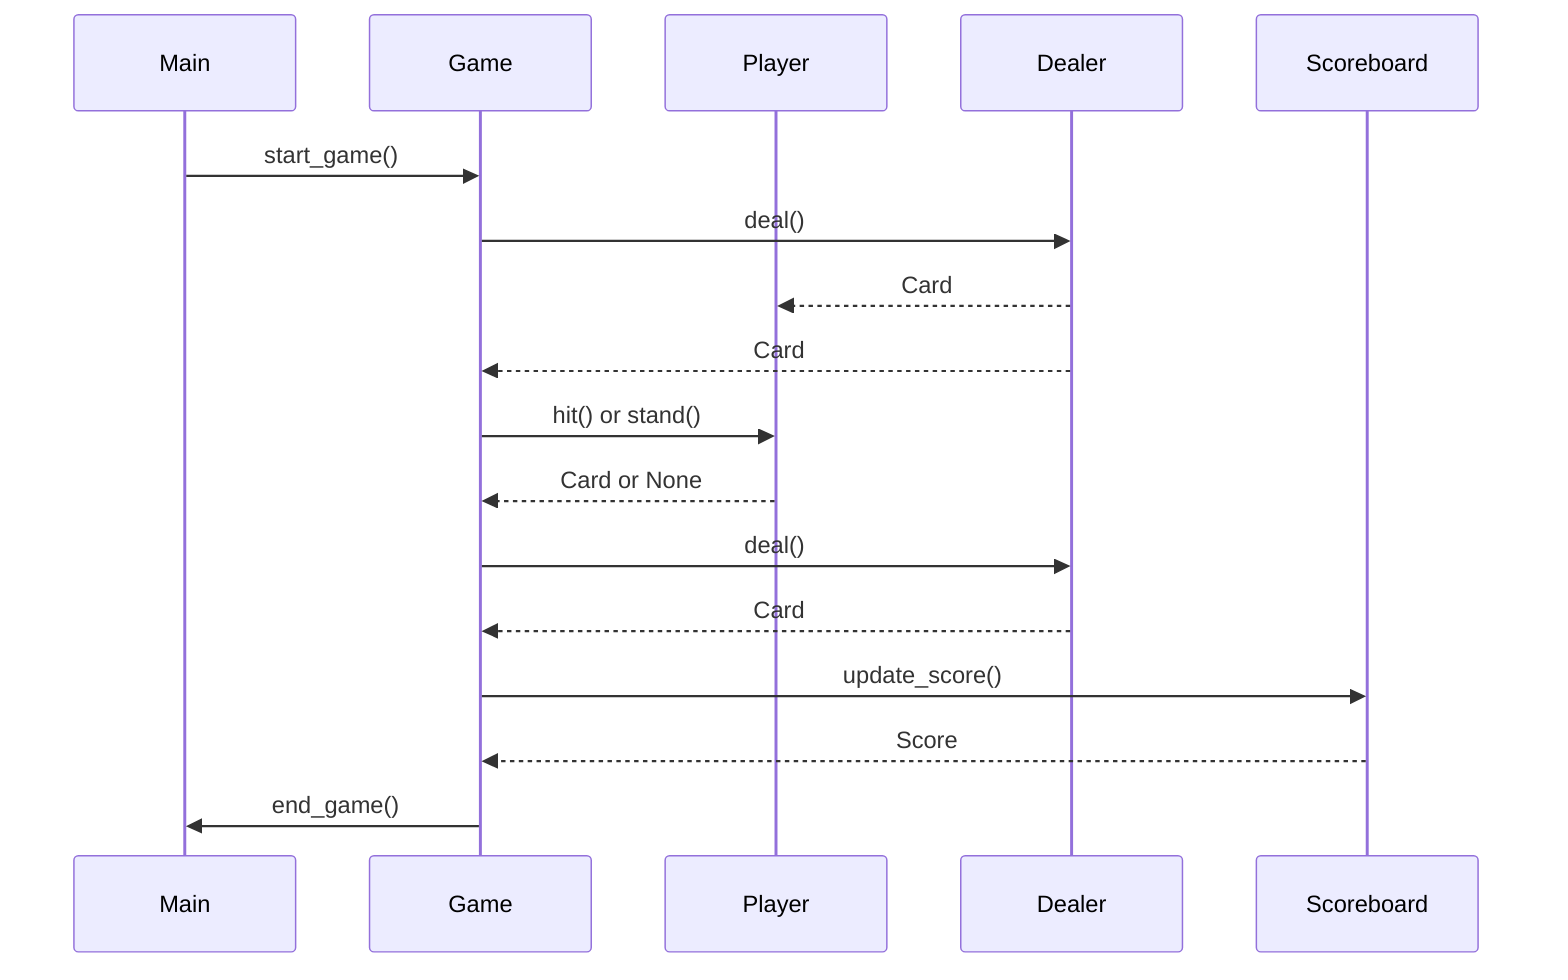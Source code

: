 sequenceDiagram
    participant M as Main
    participant G as Game
    participant P as Player
    participant D as Dealer
    participant S as Scoreboard
    M->>G: start_game()
    G->>D: deal()
    D-->>P: Card
    D-->>G: Card
    G->>P: hit() or stand()
    P-->>G: Card or None
    G->>D: deal()
    D-->>G: Card
    G->>S: update_score()
    S-->>G: Score
    G->>M: end_game()